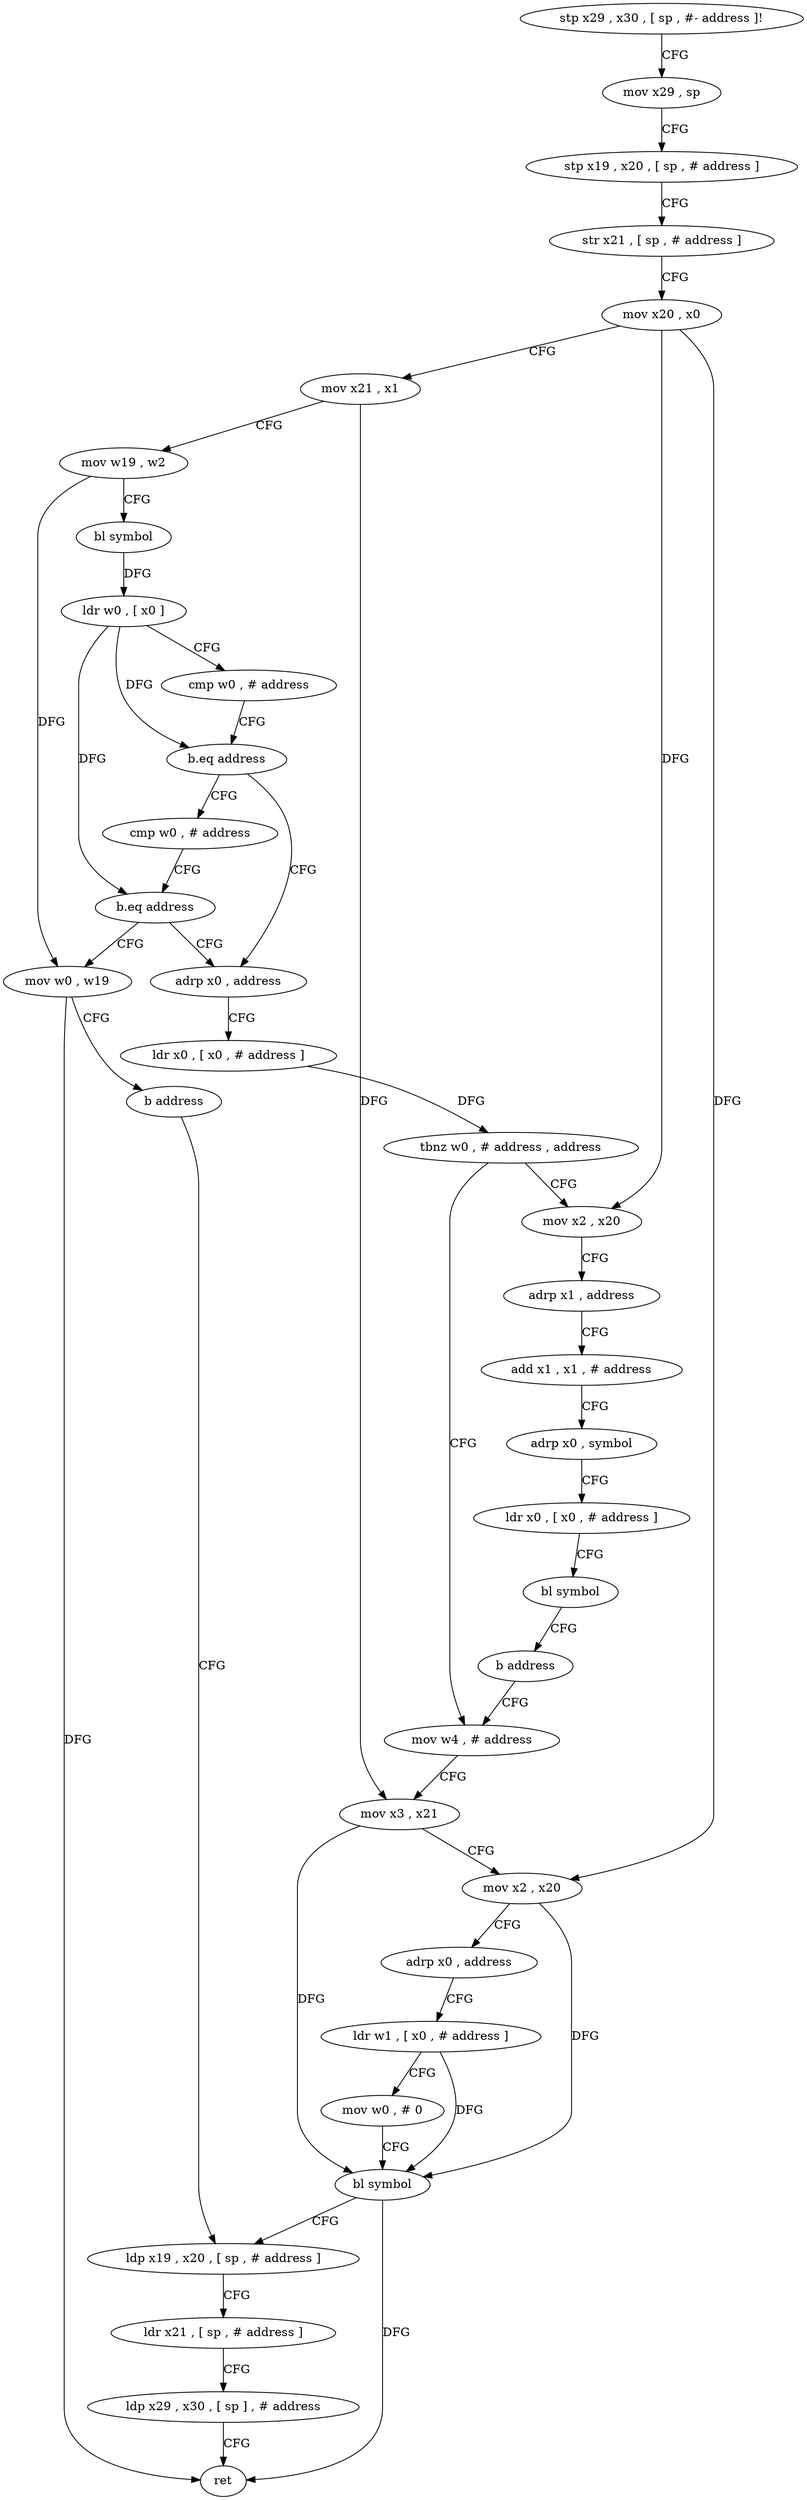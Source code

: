 digraph "func" {
"4230324" [label = "stp x29 , x30 , [ sp , #- address ]!" ]
"4230328" [label = "mov x29 , sp" ]
"4230332" [label = "stp x19 , x20 , [ sp , # address ]" ]
"4230336" [label = "str x21 , [ sp , # address ]" ]
"4230340" [label = "mov x20 , x0" ]
"4230344" [label = "mov x21 , x1" ]
"4230348" [label = "mov w19 , w2" ]
"4230352" [label = "bl symbol" ]
"4230356" [label = "ldr w0 , [ x0 ]" ]
"4230360" [label = "cmp w0 , # address" ]
"4230364" [label = "b.eq address" ]
"4230384" [label = "adrp x0 , address" ]
"4230368" [label = "cmp w0 , # address" ]
"4230388" [label = "ldr x0 , [ x0 , # address ]" ]
"4230392" [label = "tbnz w0 , # address , address" ]
"4230440" [label = "mov x2 , x20" ]
"4230396" [label = "mov w4 , # address" ]
"4230372" [label = "b.eq address" ]
"4230376" [label = "mov w0 , w19" ]
"4230444" [label = "adrp x1 , address" ]
"4230448" [label = "add x1 , x1 , # address" ]
"4230452" [label = "adrp x0 , symbol" ]
"4230456" [label = "ldr x0 , [ x0 , # address ]" ]
"4230460" [label = "bl symbol" ]
"4230464" [label = "b address" ]
"4230400" [label = "mov x3 , x21" ]
"4230404" [label = "mov x2 , x20" ]
"4230408" [label = "adrp x0 , address" ]
"4230412" [label = "ldr w1 , [ x0 , # address ]" ]
"4230416" [label = "mov w0 , # 0" ]
"4230420" [label = "bl symbol" ]
"4230424" [label = "ldp x19 , x20 , [ sp , # address ]" ]
"4230380" [label = "b address" ]
"4230428" [label = "ldr x21 , [ sp , # address ]" ]
"4230432" [label = "ldp x29 , x30 , [ sp ] , # address" ]
"4230436" [label = "ret" ]
"4230324" -> "4230328" [ label = "CFG" ]
"4230328" -> "4230332" [ label = "CFG" ]
"4230332" -> "4230336" [ label = "CFG" ]
"4230336" -> "4230340" [ label = "CFG" ]
"4230340" -> "4230344" [ label = "CFG" ]
"4230340" -> "4230440" [ label = "DFG" ]
"4230340" -> "4230404" [ label = "DFG" ]
"4230344" -> "4230348" [ label = "CFG" ]
"4230344" -> "4230400" [ label = "DFG" ]
"4230348" -> "4230352" [ label = "CFG" ]
"4230348" -> "4230376" [ label = "DFG" ]
"4230352" -> "4230356" [ label = "DFG" ]
"4230356" -> "4230360" [ label = "CFG" ]
"4230356" -> "4230364" [ label = "DFG" ]
"4230356" -> "4230372" [ label = "DFG" ]
"4230360" -> "4230364" [ label = "CFG" ]
"4230364" -> "4230384" [ label = "CFG" ]
"4230364" -> "4230368" [ label = "CFG" ]
"4230384" -> "4230388" [ label = "CFG" ]
"4230368" -> "4230372" [ label = "CFG" ]
"4230388" -> "4230392" [ label = "DFG" ]
"4230392" -> "4230440" [ label = "CFG" ]
"4230392" -> "4230396" [ label = "CFG" ]
"4230440" -> "4230444" [ label = "CFG" ]
"4230396" -> "4230400" [ label = "CFG" ]
"4230372" -> "4230384" [ label = "CFG" ]
"4230372" -> "4230376" [ label = "CFG" ]
"4230376" -> "4230380" [ label = "CFG" ]
"4230376" -> "4230436" [ label = "DFG" ]
"4230444" -> "4230448" [ label = "CFG" ]
"4230448" -> "4230452" [ label = "CFG" ]
"4230452" -> "4230456" [ label = "CFG" ]
"4230456" -> "4230460" [ label = "CFG" ]
"4230460" -> "4230464" [ label = "CFG" ]
"4230464" -> "4230396" [ label = "CFG" ]
"4230400" -> "4230404" [ label = "CFG" ]
"4230400" -> "4230420" [ label = "DFG" ]
"4230404" -> "4230408" [ label = "CFG" ]
"4230404" -> "4230420" [ label = "DFG" ]
"4230408" -> "4230412" [ label = "CFG" ]
"4230412" -> "4230416" [ label = "CFG" ]
"4230412" -> "4230420" [ label = "DFG" ]
"4230416" -> "4230420" [ label = "CFG" ]
"4230420" -> "4230424" [ label = "CFG" ]
"4230420" -> "4230436" [ label = "DFG" ]
"4230424" -> "4230428" [ label = "CFG" ]
"4230380" -> "4230424" [ label = "CFG" ]
"4230428" -> "4230432" [ label = "CFG" ]
"4230432" -> "4230436" [ label = "CFG" ]
}
